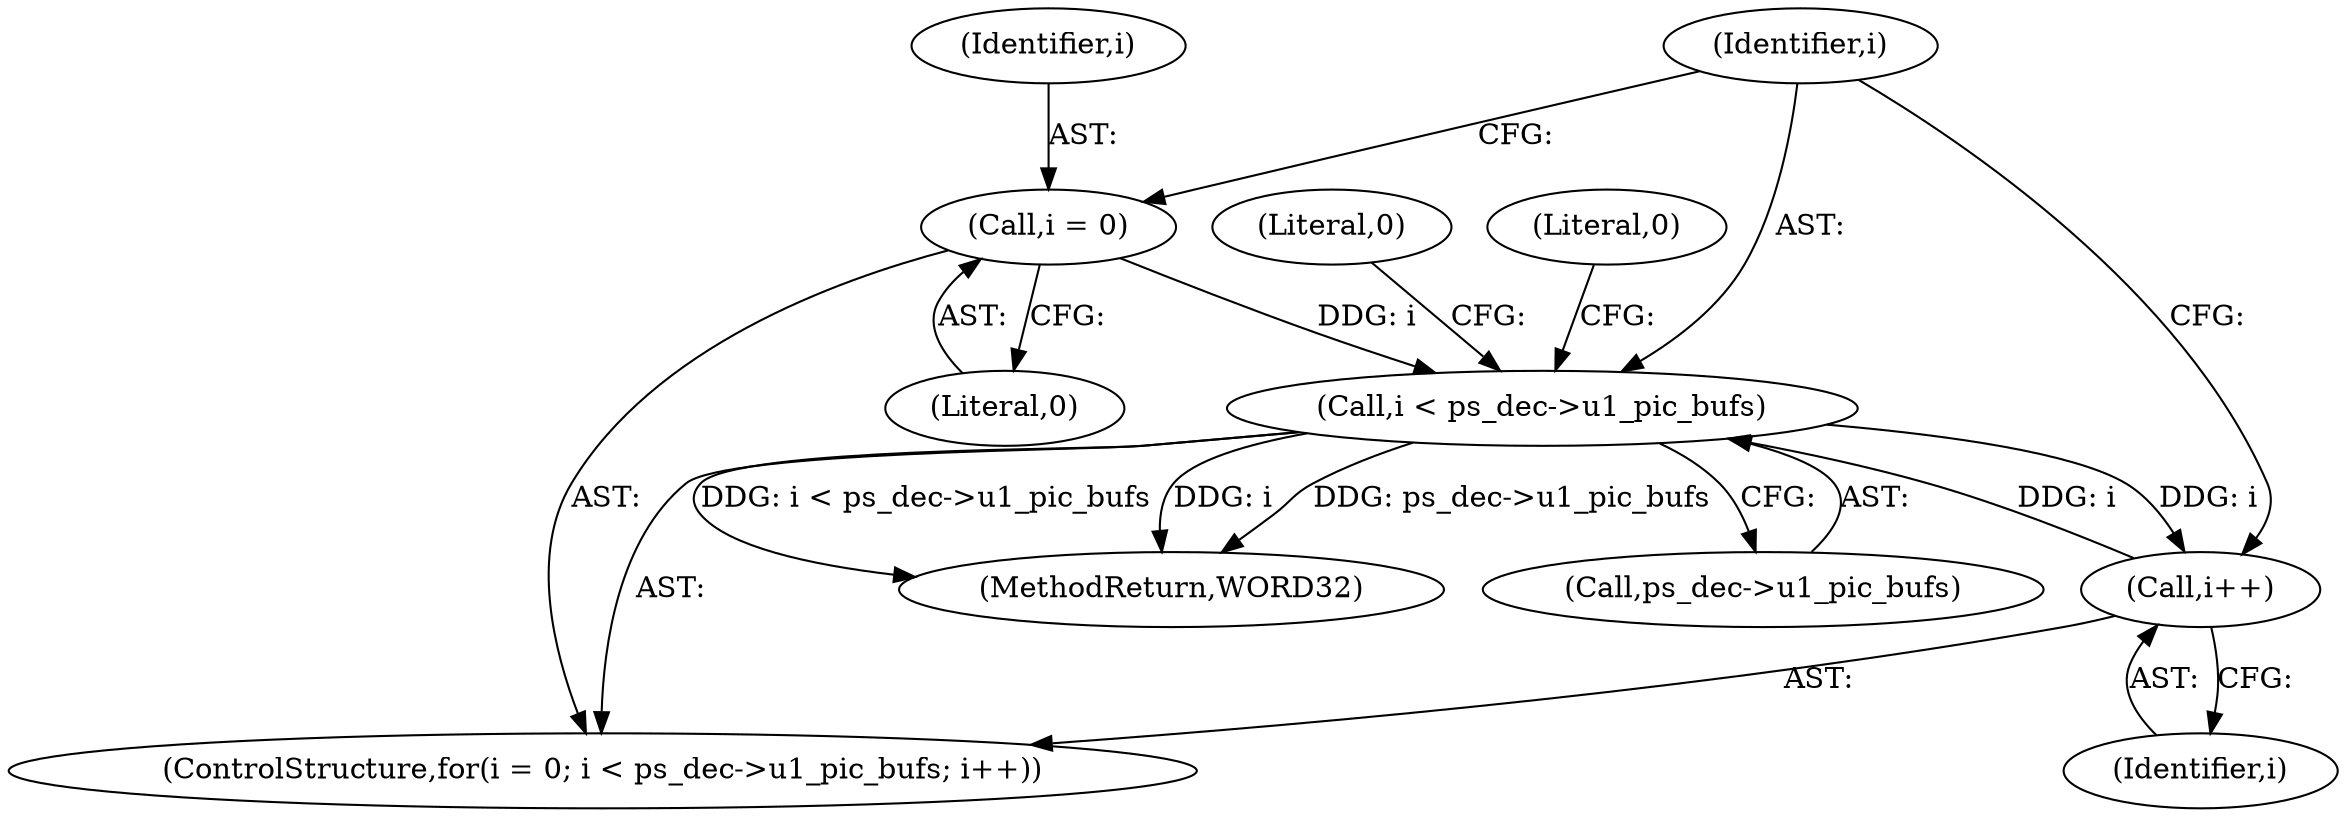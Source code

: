 digraph "0_Android_494561291a503840f385fbcd11d9bc5f4dc502b8@pointer" {
"1000570" [label="(Call,i < ps_dec->u1_pic_bufs)"];
"1000567" [label="(Call,i = 0)"];
"1000575" [label="(Call,i++)"];
"1000570" [label="(Call,i < ps_dec->u1_pic_bufs)"];
"1000570" [label="(Call,i < ps_dec->u1_pic_bufs)"];
"1000581" [label="(Literal,0)"];
"1000601" [label="(Literal,0)"];
"1002185" [label="(MethodReturn,WORD32)"];
"1000576" [label="(Identifier,i)"];
"1000571" [label="(Identifier,i)"];
"1000566" [label="(ControlStructure,for(i = 0; i < ps_dec->u1_pic_bufs; i++))"];
"1000569" [label="(Literal,0)"];
"1000572" [label="(Call,ps_dec->u1_pic_bufs)"];
"1000575" [label="(Call,i++)"];
"1000567" [label="(Call,i = 0)"];
"1000568" [label="(Identifier,i)"];
"1000570" -> "1000566"  [label="AST: "];
"1000570" -> "1000572"  [label="CFG: "];
"1000571" -> "1000570"  [label="AST: "];
"1000572" -> "1000570"  [label="AST: "];
"1000581" -> "1000570"  [label="CFG: "];
"1000601" -> "1000570"  [label="CFG: "];
"1000570" -> "1002185"  [label="DDG: i"];
"1000570" -> "1002185"  [label="DDG: ps_dec->u1_pic_bufs"];
"1000570" -> "1002185"  [label="DDG: i < ps_dec->u1_pic_bufs"];
"1000567" -> "1000570"  [label="DDG: i"];
"1000575" -> "1000570"  [label="DDG: i"];
"1000570" -> "1000575"  [label="DDG: i"];
"1000567" -> "1000566"  [label="AST: "];
"1000567" -> "1000569"  [label="CFG: "];
"1000568" -> "1000567"  [label="AST: "];
"1000569" -> "1000567"  [label="AST: "];
"1000571" -> "1000567"  [label="CFG: "];
"1000575" -> "1000566"  [label="AST: "];
"1000575" -> "1000576"  [label="CFG: "];
"1000576" -> "1000575"  [label="AST: "];
"1000571" -> "1000575"  [label="CFG: "];
}
